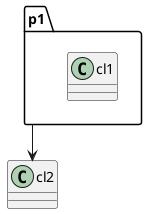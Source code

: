 {
  "sha1": "40weod26n9daundfzw80mrvn8qh12oc",
  "insertion": {
    "when": "2024-05-30T20:48:20.398Z",
    "user": "plantuml@gmail.com"
  }
}
@startuml
package p1 {
  class cl1
}
class cl2
p1 --> cl2
@enduml
